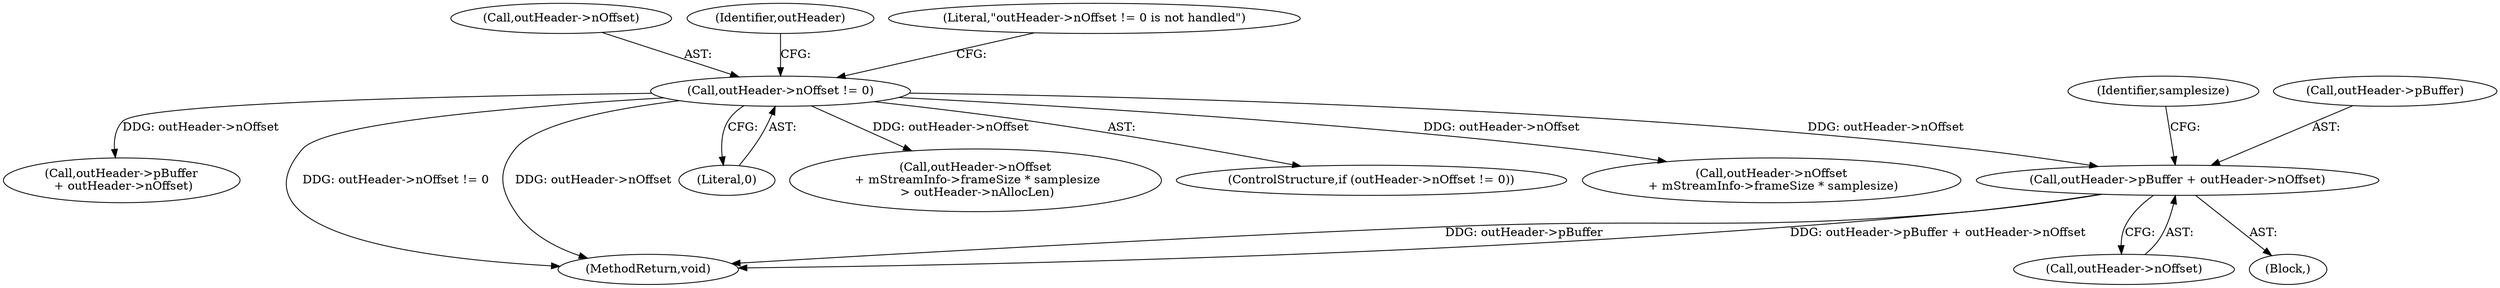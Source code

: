 digraph "0_Android_8e438e153f661e9df8db0ac41d587e940352df06@pointer" {
"1001036" [label="(Call,outHeader->pBuffer + outHeader->nOffset)"];
"1001019" [label="(Call,outHeader->nOffset != 0)"];
"1001045" [label="(Identifier,samplesize)"];
"1001018" [label="(ControlStructure,if (outHeader->nOffset != 0))"];
"1001020" [label="(Call,outHeader->nOffset)"];
"1001038" [label="(Identifier,outHeader)"];
"1001036" [label="(Call,outHeader->pBuffer + outHeader->nOffset)"];
"1001037" [label="(Call,outHeader->pBuffer)"];
"1001006" [label="(Block,)"];
"1001054" [label="(Call,outHeader->nOffset\n + mStreamInfo->frameSize * samplesize)"];
"1001019" [label="(Call,outHeader->nOffset != 0)"];
"1001369" [label="(Call,outHeader->pBuffer\n + outHeader->nOffset)"];
"1001427" [label="(MethodReturn,void)"];
"1001026" [label="(Literal,\"outHeader->nOffset != 0 is not handled\")"];
"1001040" [label="(Call,outHeader->nOffset)"];
"1001023" [label="(Literal,0)"];
"1001053" [label="(Call,outHeader->nOffset\n + mStreamInfo->frameSize * samplesize\n > outHeader->nAllocLen)"];
"1001036" -> "1001006"  [label="AST: "];
"1001036" -> "1001040"  [label="CFG: "];
"1001037" -> "1001036"  [label="AST: "];
"1001040" -> "1001036"  [label="AST: "];
"1001045" -> "1001036"  [label="CFG: "];
"1001036" -> "1001427"  [label="DDG: outHeader->pBuffer + outHeader->nOffset"];
"1001036" -> "1001427"  [label="DDG: outHeader->pBuffer"];
"1001019" -> "1001036"  [label="DDG: outHeader->nOffset"];
"1001019" -> "1001018"  [label="AST: "];
"1001019" -> "1001023"  [label="CFG: "];
"1001020" -> "1001019"  [label="AST: "];
"1001023" -> "1001019"  [label="AST: "];
"1001026" -> "1001019"  [label="CFG: "];
"1001038" -> "1001019"  [label="CFG: "];
"1001019" -> "1001427"  [label="DDG: outHeader->nOffset != 0"];
"1001019" -> "1001427"  [label="DDG: outHeader->nOffset"];
"1001019" -> "1001053"  [label="DDG: outHeader->nOffset"];
"1001019" -> "1001054"  [label="DDG: outHeader->nOffset"];
"1001019" -> "1001369"  [label="DDG: outHeader->nOffset"];
}
